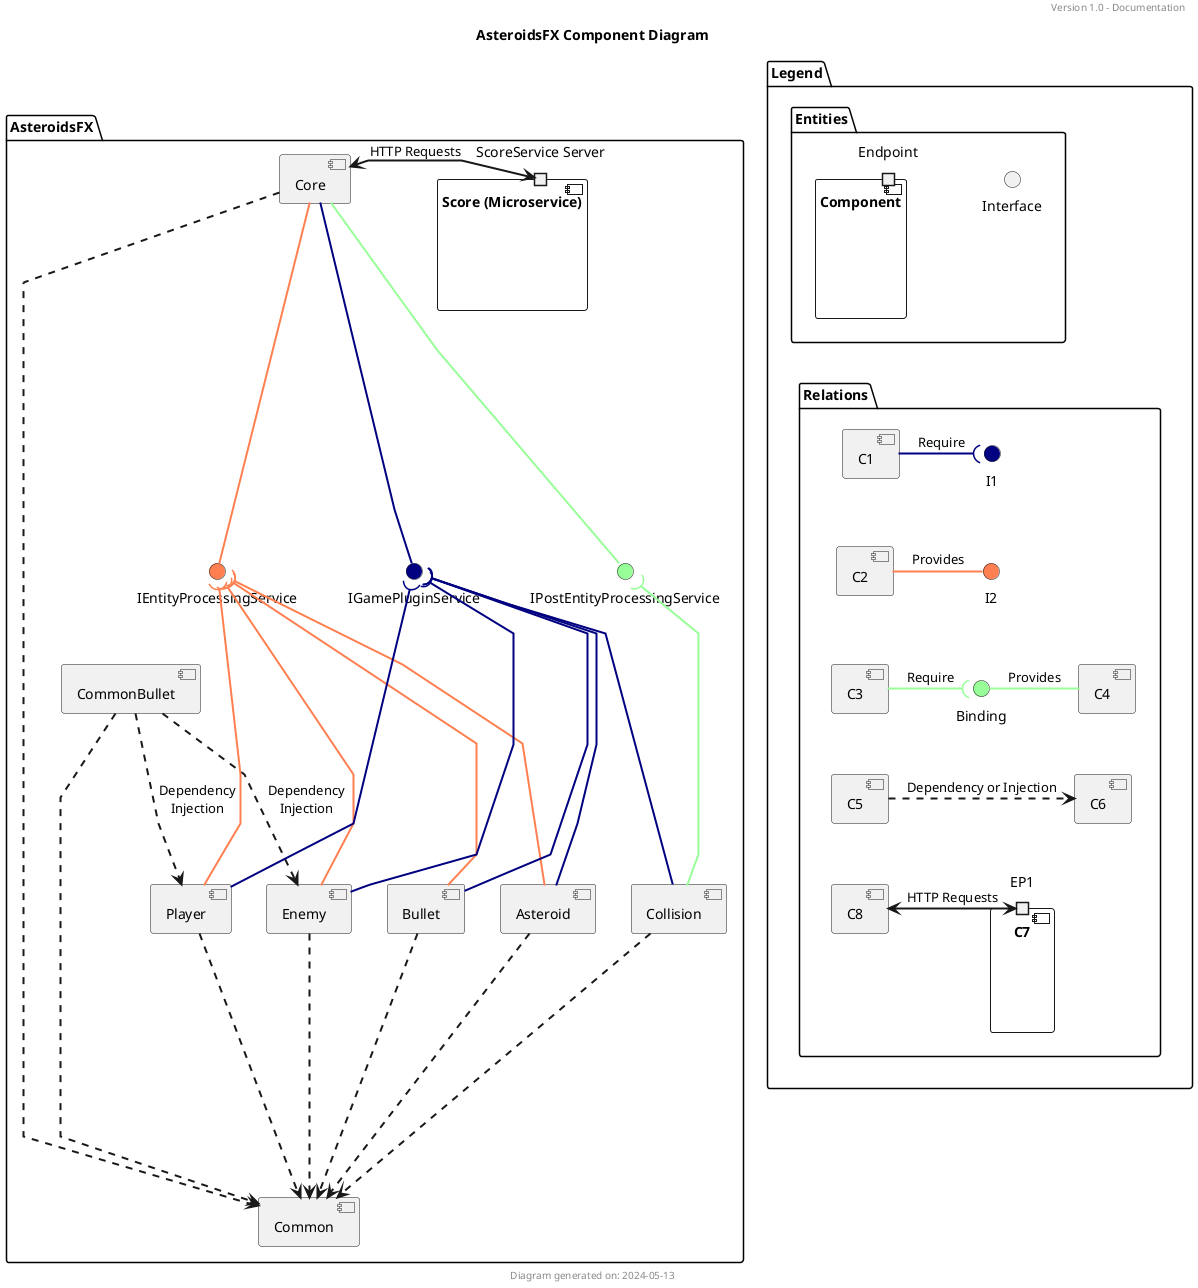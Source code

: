@startuml
title AsteroidsFX Component Diagram
header Version 1.0 - Documentation
footer Diagram generated on: 2024-05-13

skinparam linetype polyline
skinparam arrowthickness 2

package "AsteroidsFX" {
    ' Modules:
    [Core]

    [Asteroid]
    [Bullet]
    [Collision]
    [Enemy]
    [Player]

    component "Score (Microservice)" {
      portin "ScoreService Server"
    }

    [CommonBullet]
    [Common]

    ' Interfaces:
    interface IGamePluginService #000080
    interface IEntityProcessingService #FF7F50
    interface IPostEntityProcessingService #98FF98

    ' Relations:
    [Core] --down-- IGamePluginService #000080
    [Core] --down-- IEntityProcessingService #FF7F50
    [Core] --down-- IPostEntityProcessingService #98FF98
    [Core] ..down..> [Common]

    ' Asteroid:
    [Asteroid] --up--( IGamePluginService #000080
    [Asteroid] --up--( IEntityProcessingService #FF7F50
    [Asteroid] ..down..> [Common]

    ' Bullet:
    [Bullet] --up--( IGamePluginService #000080
    [Bullet] --up--( IEntityProcessingService #FF7F50
    [Bullet] ..down..> [Common]

    ' Enemy:
    [Enemy] --up--( IGamePluginService #000080
    [Enemy] --up--( IEntityProcessingService #FF7F50
    [Enemy] ..down..> [Common]
    [CommonBullet] ...> [Enemy] : "Dependency\nInjection"

    ' Player:
    [Player] --up--( IGamePluginService #000080
    [Player] --up--( IEntityProcessingService #FF7F50
    [Player] ..down..> [Common]
    [CommonBullet] ...> [Player] : "Dependency\nInjection"

    ' Collision:
    [Collision] --up--( IGamePluginService #000080
    [Collision] --up--( IPostEntityProcessingService #98FF98
    [Collision] ..down..> [Common]

    ' CommonBullet
    [CommonBullet] ..down..> [Common]

    ' Score:
    "ScoreService Server" <-left-> [Core] : HTTP Requests
}

package Legend {
    package Entities {
        component "Component" {
            portin Endpoint
        }
        () Interface
    }

    package Relations {
        [C1]
        () I1 #000080
        [C1] -right-( I1 #000080 : Require
        [C1] -[hidden]down- [C2]

        [C2]
        () I2 #FF7F50
        [C2] -right- I2 #FF7F50 : Provides
        [C2] -[hidden]down- [C3]

        [C3]
        () Binding #98FF98
        [C4]
        [C3] -right( Binding #98FF98 : Require
        Binding -right- [C4]  #98FF98 : Provides 
        [C3] -[hidden]down- [C5]

        [C5]
        [C6]
        [C5] .right.> [C6] : Dependency or Injection
        [C5] -[hidden]down- [C8]

        component "C7" {
            portin EP1
        }
        [C8]
        EP1 <--[hidden]left--> [C8]
        EP1 <--left--> [C8] : HTTP Requests
    }

    Interface -[hidden]down-> Relations
    "Component" -[hidden]down-> Relations
}
@enduml
